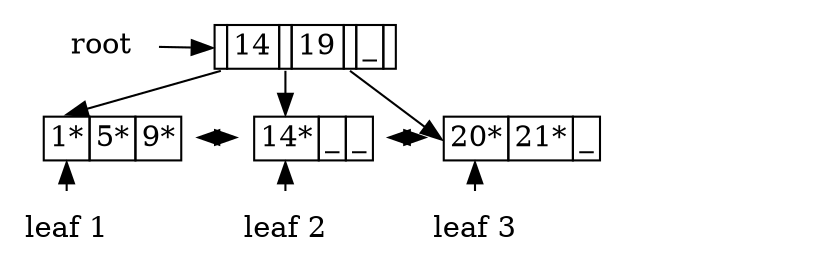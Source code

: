 digraph G
{
    splines=false
    ranksep="0.1"
    nodespe="0.1"
    root_node
    [
        shape = none
        label = <<table border="0" cellborder="1" cellspacing="0">
                    <tr>
                        <td port="connector0"></td>
                        <td port="key0">14</td>
                        <td port="connector1"></td>
                        <td port="key1">19</td>
                        <td port="connector2"></td>
                        <td port="key2">_</td>
                        <td port="connector3"></td>
                    </tr>
                </table>>
    ]
    leaf_node_1
    [
        shape = none
        label = <<table border="0" cellborder="1" cellspacing="0">
                    <tr>
                        <td port="key0">1*</td>
                        <td port="key1">5*</td>
                        <td port="key2">9*</td>
                    </tr>
                </table>>
    ]
    leaf_node_2
    [
        shape = none
        label = <<table border="0" cellborder="1" cellspacing="0">
                    <tr>
                        <td port="key0">14*</td>
                        <td port="key1">_</td>
                        <td port="key2">_</td>
                    </tr>
                </table>>
    ]
    leaf_node_3
    [
        shape = none
        label = <<table border="0" cellborder="1" cellspacing="0">
                    <tr>
                        <td port="key0">20*</td>
                        <td port="key1">21*</td>
                        <td port="key2">_</td>
                    </tr>
                </table>>
    ]

    root_label [ shape = none label="root" ]
    root_label -> root_node:"connector0"

    root_node:"connector0" -> leaf_node_1:"key0" 
    root_node:"connector1" -> leaf_node_2:"key0"
    root_node:"connector2" -> leaf_node_3:"key0" 

    // leaf labels
    leaf_label_1 [ shape=none label="leaf 1"]
    leaf_label_1 -> leaf_node_1:"key0"
    leaf_label_2 [ shape=none label="leaf 2"]
    leaf_label_2 -> leaf_node_2:"key0"
    leaf_label_3 [ shape=none label="leaf 3"]
    leaf_label_3 -> leaf_node_3:"key0"

    // make invisible ranks
    leaves [style=invisible]
    leaves -> leaf_label_1 -> leaf_label_2 -> leaf_label_3 [style=invis constraint=false];
    leaf_node_1 -> leaf_node_2 -> leaf_node_3 [dir="both" constraint=false];

    {rank=min; root_label root_node}
    {rank=same; leaf_node_1 leaf_node_2 leaf_node_3}
    {rank=max; leaf_label_1 leaf_label_2 leaf_label_3 }
}
